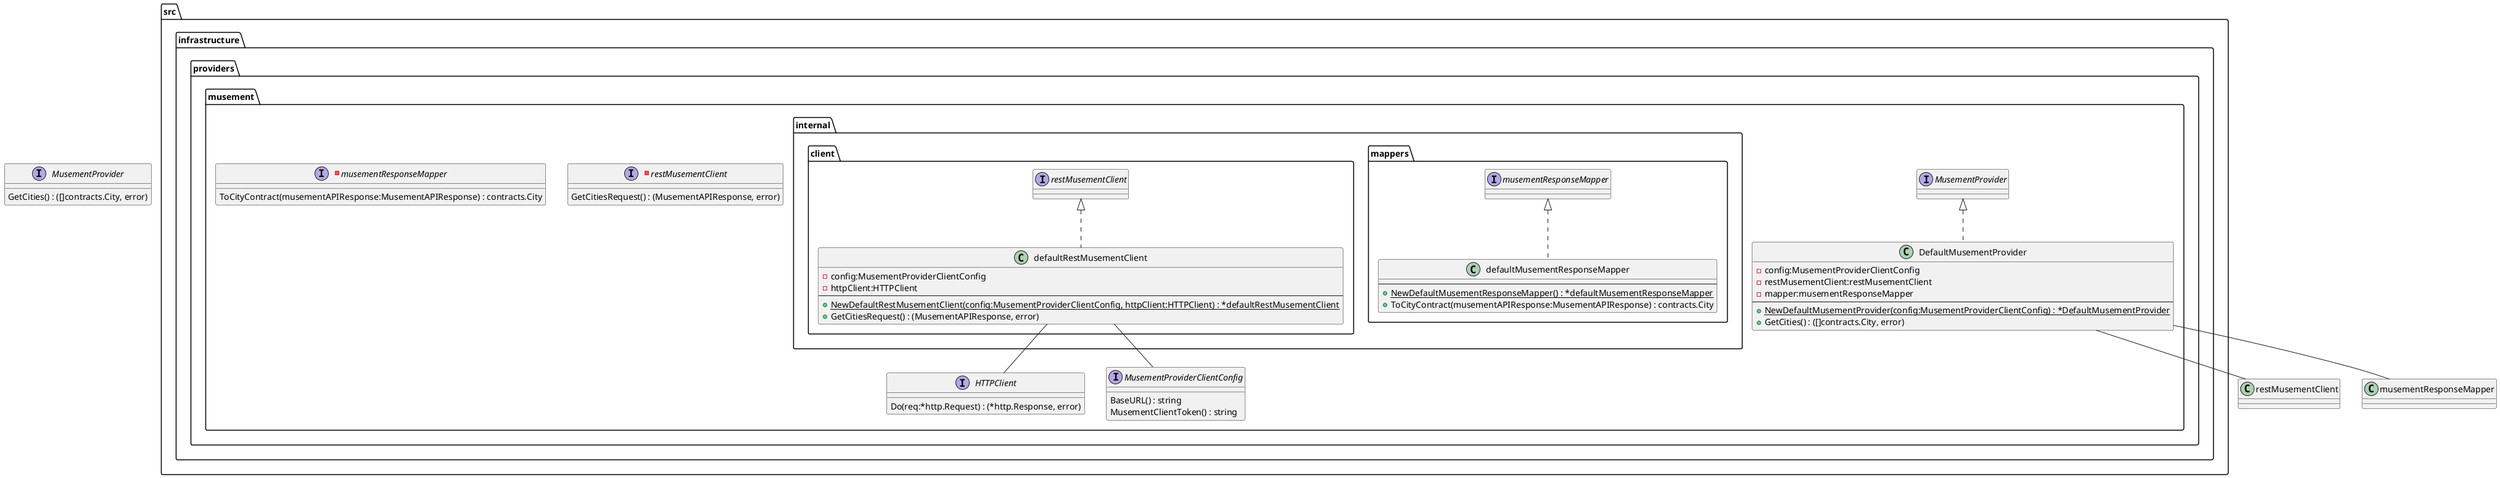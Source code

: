 @startuml

interface MusementProvider {
    GetCities() : ([]contracts.City, error)
}

package "src.infrastructure.providers.musement" {
    class DefaultMusementProvider implements MusementProvider {
        - config:MusementProviderClientConfig
        - restMusementClient:restMusementClient
        - mapper:musementResponseMapper
        ---
        + {static} NewDefaultMusementProvider(config:MusementProviderClientConfig) : *DefaultMusementProvider
        + GetCities() : ([]contracts.City, error)
    }

    interface HTTPClient {
    	Do(req:*http.Request) : (*http.Response, error)
    }

    interface MusementProviderClientConfig {
        BaseURL() : string
        MusementClientToken() : string
    }

    -interface restMusementClient {
        GetCitiesRequest() : (MusementAPIResponse, error)
    }

    -interface musementResponseMapper {
        ToCityContract(musementAPIResponse:MusementAPIResponse) : contracts.City
    }

    package "internal" {
        package "mappers" {
            class defaultMusementResponseMapper implements musementResponseMapper {
                ---
                + {static} NewDefaultMusementResponseMapper() : *defaultMusementResponseMapper
                + ToCityContract(musementAPIResponse:MusementAPIResponse) : contracts.City
            }
        }

        package "client" {
            class defaultRestMusementClient implements restMusementClient {
                - config:MusementProviderClientConfig
                - httpClient:HTTPClient
                ---
                + {static} NewDefaultRestMusementClient(config:MusementProviderClientConfig, httpClient:HTTPClient) : *defaultRestMusementClient
                + GetCitiesRequest() : (MusementAPIResponse, error)
            }
        }
    }
}

DefaultMusementProvider -- restMusementClient
DefaultMusementProvider -- musementResponseMapper
defaultRestMusementClient -- HTTPClient
defaultRestMusementClient -- MusementProviderClientConfig

@enduml
